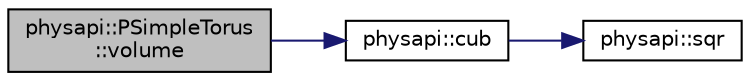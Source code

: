 digraph "physapi::PSimpleTorus::volume"
{
 // LATEX_PDF_SIZE
  edge [fontname="Helvetica",fontsize="10",labelfontname="Helvetica",labelfontsize="10"];
  node [fontname="Helvetica",fontsize="10",shape=record];
  rankdir="LR";
  Node1 [label="physapi::PSimpleTorus\l::volume",height=0.2,width=0.4,color="black", fillcolor="grey75", style="filled", fontcolor="black",tooltip="Get the volume of the geometry."];
  Node1 -> Node2 [color="midnightblue",fontsize="10",style="solid",fontname="Helvetica"];
  Node2 [label="physapi::cub",height=0.2,width=0.4,color="black", fillcolor="white", style="filled",URL="$group__core.html#gad811674e1b0bbc9874f87965cfa33561",tooltip="Calculate the cube of an obj(scalar, vector, etc)"];
  Node2 -> Node3 [color="midnightblue",fontsize="10",style="solid",fontname="Helvetica"];
  Node3 [label="physapi::sqr",height=0.2,width=0.4,color="black", fillcolor="white", style="filled",URL="$group__core.html#ga01ea6c103ae225b6d9c3dec92bd7141c",tooltip="Calculate the square of an obj(number, scalar, vector, etc)"];
}
